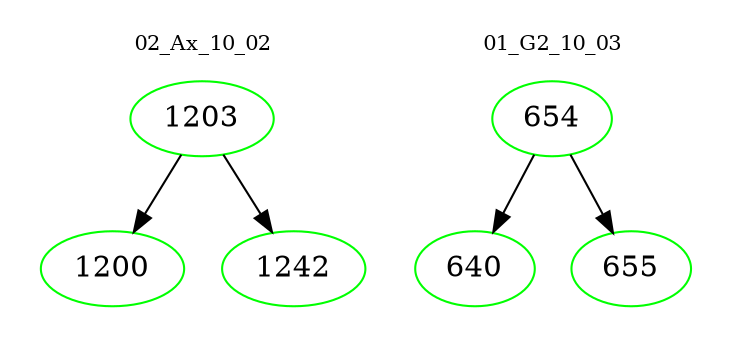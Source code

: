 digraph{
subgraph cluster_0 {
color = white
label = "02_Ax_10_02";
fontsize=10;
T0_1203 [label="1203", color="green"]
T0_1203 -> T0_1200 [color="black"]
T0_1200 [label="1200", color="green"]
T0_1203 -> T0_1242 [color="black"]
T0_1242 [label="1242", color="green"]
}
subgraph cluster_1 {
color = white
label = "01_G2_10_03";
fontsize=10;
T1_654 [label="654", color="green"]
T1_654 -> T1_640 [color="black"]
T1_640 [label="640", color="green"]
T1_654 -> T1_655 [color="black"]
T1_655 [label="655", color="green"]
}
}
